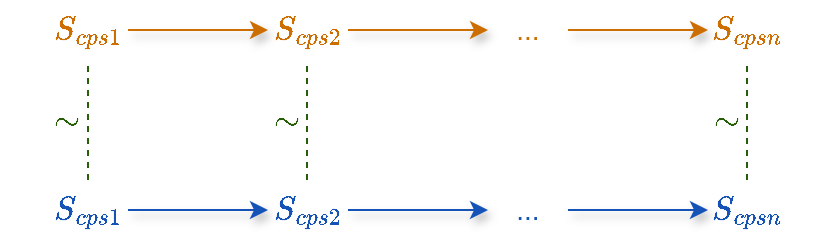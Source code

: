 <mxfile version="24.0.1" type="github">
  <diagram name="第 1 页" id="SuNJrGfC7KuKimgmW-i0">
    <mxGraphModel dx="867" dy="551" grid="1" gridSize="10" guides="1" tooltips="1" connect="1" arrows="1" fold="1" page="1" pageScale="1" pageWidth="827" pageHeight="1169" math="1" shadow="0">
      <root>
        <mxCell id="0" />
        <mxCell id="1" parent="0" />
        <mxCell id="wnn5xAHgTVPoRTZ9cE9c-1" value="" style="edgeStyle=orthogonalEdgeStyle;rounded=0;orthogonalLoop=1;jettySize=auto;html=1;strokeColor=#CC6E02;shadow=1;fontColor=#CC6E02;" edge="1" parent="1" source="wnn5xAHgTVPoRTZ9cE9c-2" target="wnn5xAHgTVPoRTZ9cE9c-8">
          <mxGeometry relative="1" as="geometry" />
        </mxCell>
        <mxCell id="wnn5xAHgTVPoRTZ9cE9c-2" value="$$S_{cps1}$$" style="text;html=1;strokeColor=none;fillColor=none;align=center;verticalAlign=middle;whiteSpace=wrap;rounded=0;fontSize=14;fontColor=#CC6E02;" vertex="1" parent="1">
          <mxGeometry x="180" y="140" width="40" height="30" as="geometry" />
        </mxCell>
        <mxCell id="wnn5xAHgTVPoRTZ9cE9c-3" value="" style="edgeStyle=orthogonalEdgeStyle;rounded=0;orthogonalLoop=1;jettySize=auto;html=1;fontColor=#1553B7;strokeColor=#1553B7;shadow=1;" edge="1" parent="1" source="wnn5xAHgTVPoRTZ9cE9c-4" target="wnn5xAHgTVPoRTZ9cE9c-10">
          <mxGeometry relative="1" as="geometry" />
        </mxCell>
        <mxCell id="wnn5xAHgTVPoRTZ9cE9c-4" value="$$S_{cps1}$$" style="text;html=1;strokeColor=none;fillColor=none;align=center;verticalAlign=middle;whiteSpace=wrap;rounded=0;fontSize=14;fontColor=#1553B7;" vertex="1" parent="1">
          <mxGeometry x="180" y="230" width="40" height="30" as="geometry" />
        </mxCell>
        <mxCell id="wnn5xAHgTVPoRTZ9cE9c-5" value="" style="endArrow=none;html=1;rounded=0;dashed=1;strokeColor=#275E08;" edge="1" parent="1" source="wnn5xAHgTVPoRTZ9cE9c-4" target="wnn5xAHgTVPoRTZ9cE9c-2">
          <mxGeometry width="50" height="50" relative="1" as="geometry">
            <mxPoint x="390" y="360" as="sourcePoint" />
            <mxPoint x="440" y="310" as="targetPoint" />
          </mxGeometry>
        </mxCell>
        <mxCell id="wnn5xAHgTVPoRTZ9cE9c-6" value="$$\sim$$" style="text;html=1;strokeColor=none;fillColor=none;align=center;verticalAlign=middle;whiteSpace=wrap;rounded=0;fontSize=14;fontStyle=1;fontColor=#275E08;" vertex="1" parent="1">
          <mxGeometry x="170" y="190" width="40" height="20" as="geometry" />
        </mxCell>
        <mxCell id="wnn5xAHgTVPoRTZ9cE9c-7" value="" style="edgeStyle=orthogonalEdgeStyle;rounded=0;orthogonalLoop=1;jettySize=auto;html=1;strokeColor=#CC6E02;shadow=1;fontColor=#CC6E02;" edge="1" parent="1" source="wnn5xAHgTVPoRTZ9cE9c-8" target="wnn5xAHgTVPoRTZ9cE9c-15">
          <mxGeometry relative="1" as="geometry" />
        </mxCell>
        <mxCell id="wnn5xAHgTVPoRTZ9cE9c-8" value="$$S_{cps2}$$" style="text;html=1;strokeColor=none;fillColor=none;align=center;verticalAlign=middle;whiteSpace=wrap;rounded=0;fontSize=14;fontColor=#CC6E02;" vertex="1" parent="1">
          <mxGeometry x="290" y="140" width="40" height="30" as="geometry" />
        </mxCell>
        <mxCell id="wnn5xAHgTVPoRTZ9cE9c-9" value="" style="edgeStyle=orthogonalEdgeStyle;rounded=0;orthogonalLoop=1;jettySize=auto;html=1;fontColor=#1553B7;strokeColor=#1553B7;shadow=1;" edge="1" parent="1" source="wnn5xAHgTVPoRTZ9cE9c-10" target="wnn5xAHgTVPoRTZ9cE9c-18">
          <mxGeometry relative="1" as="geometry" />
        </mxCell>
        <mxCell id="wnn5xAHgTVPoRTZ9cE9c-10" value="$$S_{cps2}$$" style="text;html=1;strokeColor=none;fillColor=none;align=center;verticalAlign=middle;whiteSpace=wrap;rounded=0;fontSize=14;fontColor=#1553B7;" vertex="1" parent="1">
          <mxGeometry x="290" y="230" width="40" height="30" as="geometry" />
        </mxCell>
        <mxCell id="wnn5xAHgTVPoRTZ9cE9c-11" value="" style="endArrow=none;html=1;rounded=0;dashed=1;strokeColor=#275E08;" edge="1" parent="1">
          <mxGeometry width="50" height="50" relative="1" as="geometry">
            <mxPoint x="309.5" y="230" as="sourcePoint" />
            <mxPoint x="309.5" y="170" as="targetPoint" />
          </mxGeometry>
        </mxCell>
        <mxCell id="wnn5xAHgTVPoRTZ9cE9c-12" value="$$\sim$$" style="text;html=1;strokeColor=none;fillColor=none;align=center;verticalAlign=middle;whiteSpace=wrap;rounded=0;fontSize=14;fontStyle=1;fontColor=#275E08;" vertex="1" parent="1">
          <mxGeometry x="280" y="190" width="40" height="20" as="geometry" />
        </mxCell>
        <mxCell id="wnn5xAHgTVPoRTZ9cE9c-14" value="" style="edgeStyle=orthogonalEdgeStyle;rounded=0;orthogonalLoop=1;jettySize=auto;html=1;strokeColor=#CC6E02;shadow=1;fontColor=#CC6E02;" edge="1" parent="1" source="wnn5xAHgTVPoRTZ9cE9c-15" target="wnn5xAHgTVPoRTZ9cE9c-16">
          <mxGeometry relative="1" as="geometry" />
        </mxCell>
        <mxCell id="wnn5xAHgTVPoRTZ9cE9c-15" value="..." style="text;html=1;strokeColor=none;fillColor=none;align=center;verticalAlign=middle;whiteSpace=wrap;rounded=0;fontSize=14;fontColor=#CC6E02;" vertex="1" parent="1">
          <mxGeometry x="400" y="140" width="40" height="30" as="geometry" />
        </mxCell>
        <mxCell id="wnn5xAHgTVPoRTZ9cE9c-16" value="$$S_{cpsn}$$" style="text;html=1;strokeColor=none;fillColor=none;align=center;verticalAlign=middle;whiteSpace=wrap;rounded=0;fontSize=14;fontColor=#CC6E02;" vertex="1" parent="1">
          <mxGeometry x="510" y="140" width="40" height="30" as="geometry" />
        </mxCell>
        <mxCell id="wnn5xAHgTVPoRTZ9cE9c-17" value="" style="edgeStyle=orthogonalEdgeStyle;rounded=0;orthogonalLoop=1;jettySize=auto;html=1;fontColor=#1553B7;strokeColor=#1553B7;shadow=1;" edge="1" parent="1" source="wnn5xAHgTVPoRTZ9cE9c-18" target="wnn5xAHgTVPoRTZ9cE9c-19">
          <mxGeometry relative="1" as="geometry" />
        </mxCell>
        <mxCell id="wnn5xAHgTVPoRTZ9cE9c-18" value="..." style="text;html=1;strokeColor=none;fillColor=none;align=center;verticalAlign=middle;whiteSpace=wrap;rounded=0;fontSize=14;fontColor=#1553B7;" vertex="1" parent="1">
          <mxGeometry x="400" y="230" width="40" height="30" as="geometry" />
        </mxCell>
        <mxCell id="wnn5xAHgTVPoRTZ9cE9c-19" value="$$S_{cpsn}$$" style="text;html=1;strokeColor=none;fillColor=none;align=center;verticalAlign=middle;whiteSpace=wrap;rounded=0;fontSize=14;fontColor=#1553B7;" vertex="1" parent="1">
          <mxGeometry x="510" y="230" width="40" height="30" as="geometry" />
        </mxCell>
        <mxCell id="wnn5xAHgTVPoRTZ9cE9c-20" value="" style="endArrow=none;html=1;rounded=0;dashed=1;strokeColor=#275E08;" edge="1" parent="1">
          <mxGeometry width="50" height="50" relative="1" as="geometry">
            <mxPoint x="529.5" y="230" as="sourcePoint" />
            <mxPoint x="529.5" y="170" as="targetPoint" />
          </mxGeometry>
        </mxCell>
        <mxCell id="wnn5xAHgTVPoRTZ9cE9c-21" value="$$\sim$$" style="text;html=1;strokeColor=none;fillColor=none;align=center;verticalAlign=middle;whiteSpace=wrap;rounded=0;fontSize=14;fontStyle=1;fontColor=#275E08;" vertex="1" parent="1">
          <mxGeometry x="500" y="190" width="40" height="20" as="geometry" />
        </mxCell>
      </root>
    </mxGraphModel>
  </diagram>
</mxfile>
